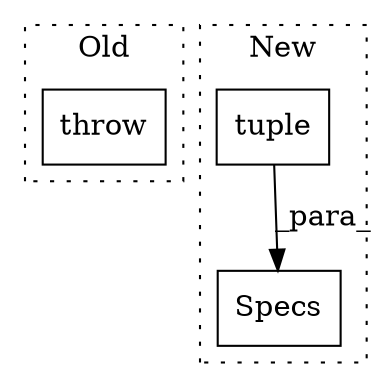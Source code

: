 digraph G {
subgraph cluster0 {
1 [label="throw" a="53" s="2633" l="6" shape="box"];
label = "Old";
style="dotted";
}
subgraph cluster1 {
2 [label="Specs" a="32" s="2342,2398" l="6,1" shape="box"];
3 [label="tuple" a="32" s="2076,2234" l="17,-3" shape="box"];
label = "New";
style="dotted";
}
3 -> 2 [label="_para_"];
}